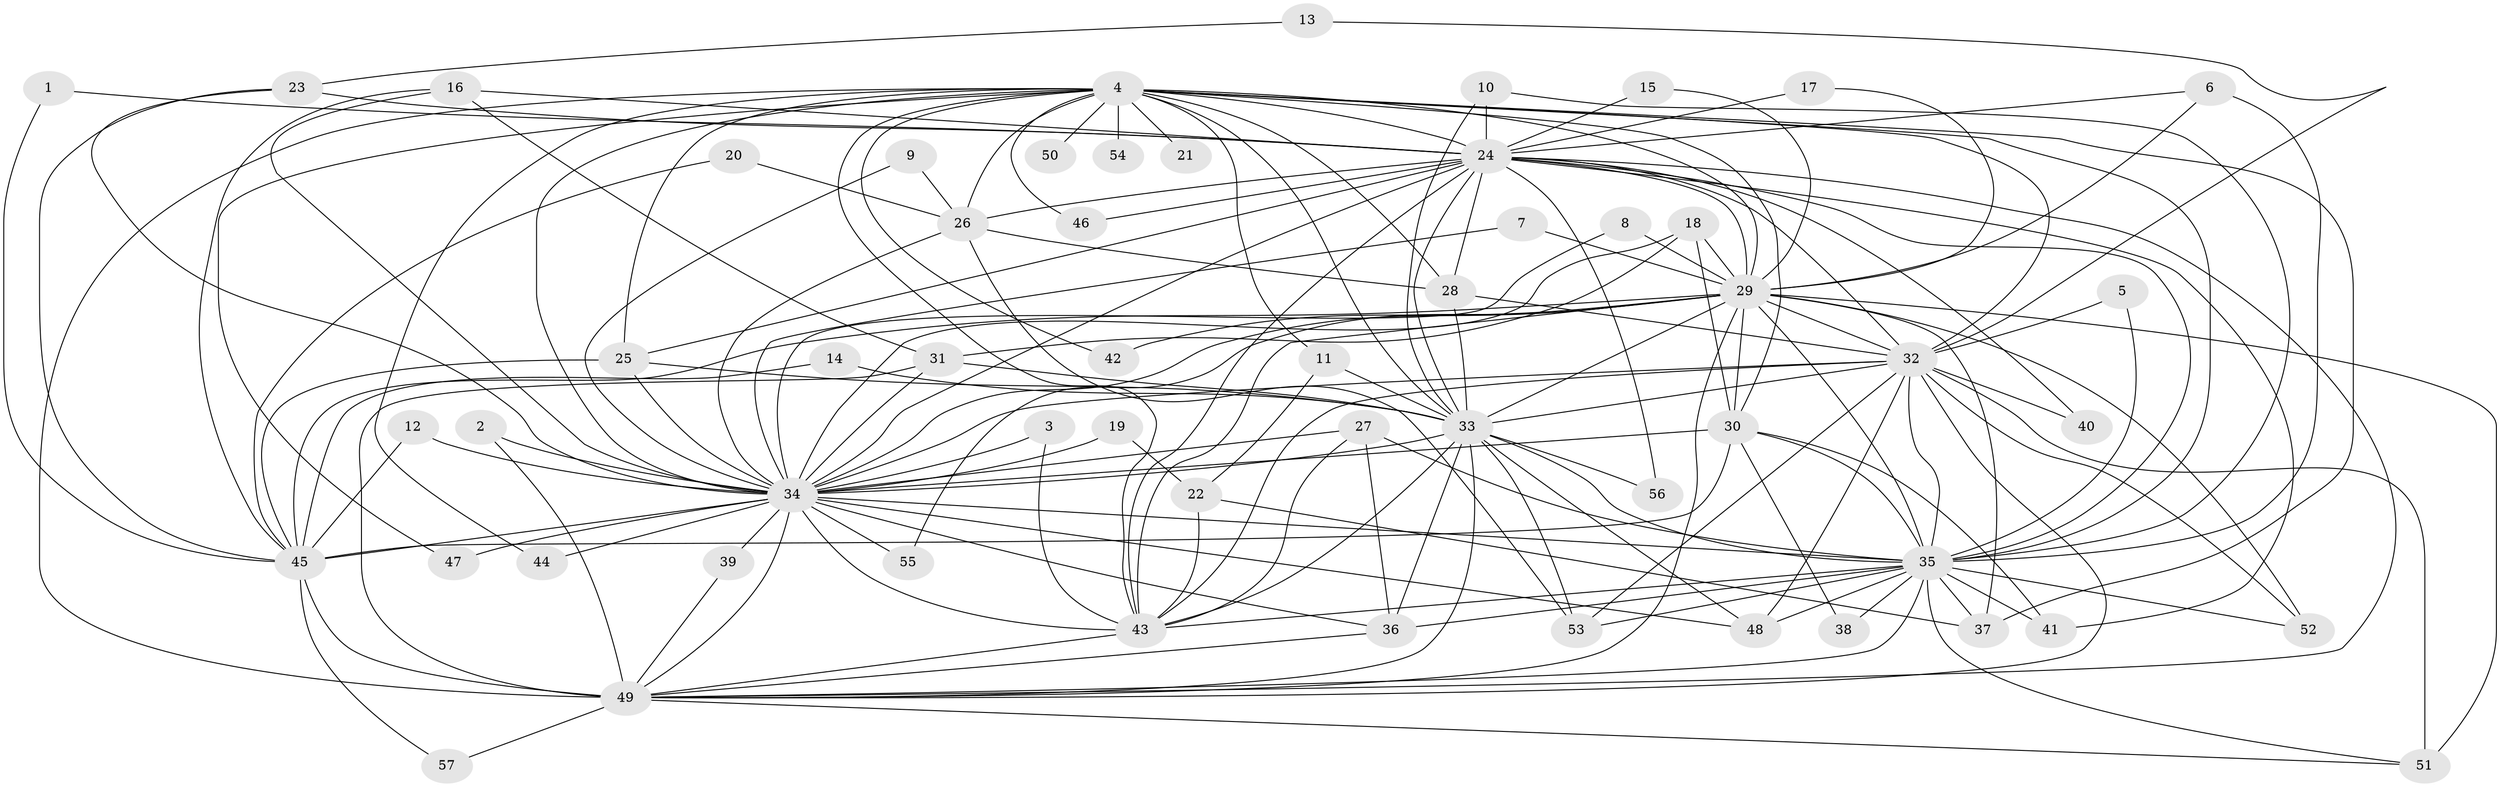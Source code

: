 // original degree distribution, {26: 0.008849557522123894, 17: 0.008849557522123894, 24: 0.017699115044247787, 23: 0.017699115044247787, 19: 0.017699115044247787, 30: 0.008849557522123894, 13: 0.008849557522123894, 10: 0.008849557522123894, 5: 0.07079646017699115, 4: 0.09734513274336283, 2: 0.5575221238938053, 3: 0.168141592920354, 7: 0.008849557522123894}
// Generated by graph-tools (version 1.1) at 2025/25/03/09/25 03:25:41]
// undirected, 57 vertices, 162 edges
graph export_dot {
graph [start="1"]
  node [color=gray90,style=filled];
  1;
  2;
  3;
  4;
  5;
  6;
  7;
  8;
  9;
  10;
  11;
  12;
  13;
  14;
  15;
  16;
  17;
  18;
  19;
  20;
  21;
  22;
  23;
  24;
  25;
  26;
  27;
  28;
  29;
  30;
  31;
  32;
  33;
  34;
  35;
  36;
  37;
  38;
  39;
  40;
  41;
  42;
  43;
  44;
  45;
  46;
  47;
  48;
  49;
  50;
  51;
  52;
  53;
  54;
  55;
  56;
  57;
  1 -- 24 [weight=1.0];
  1 -- 45 [weight=1.0];
  2 -- 34 [weight=1.0];
  2 -- 49 [weight=1.0];
  3 -- 34 [weight=1.0];
  3 -- 43 [weight=1.0];
  4 -- 11 [weight=1.0];
  4 -- 21 [weight=1.0];
  4 -- 24 [weight=2.0];
  4 -- 25 [weight=1.0];
  4 -- 26 [weight=2.0];
  4 -- 28 [weight=2.0];
  4 -- 29 [weight=2.0];
  4 -- 30 [weight=1.0];
  4 -- 32 [weight=3.0];
  4 -- 33 [weight=3.0];
  4 -- 34 [weight=2.0];
  4 -- 35 [weight=2.0];
  4 -- 37 [weight=2.0];
  4 -- 42 [weight=1.0];
  4 -- 43 [weight=3.0];
  4 -- 44 [weight=1.0];
  4 -- 46 [weight=1.0];
  4 -- 47 [weight=1.0];
  4 -- 49 [weight=4.0];
  4 -- 50 [weight=2.0];
  4 -- 54 [weight=2.0];
  5 -- 32 [weight=1.0];
  5 -- 35 [weight=1.0];
  6 -- 24 [weight=1.0];
  6 -- 29 [weight=1.0];
  6 -- 35 [weight=1.0];
  7 -- 29 [weight=1.0];
  7 -- 34 [weight=1.0];
  8 -- 29 [weight=1.0];
  8 -- 34 [weight=1.0];
  9 -- 26 [weight=1.0];
  9 -- 34 [weight=1.0];
  10 -- 24 [weight=1.0];
  10 -- 33 [weight=1.0];
  10 -- 35 [weight=1.0];
  11 -- 22 [weight=1.0];
  11 -- 33 [weight=1.0];
  12 -- 34 [weight=1.0];
  12 -- 45 [weight=1.0];
  13 -- 23 [weight=1.0];
  13 -- 32 [weight=1.0];
  14 -- 33 [weight=1.0];
  14 -- 45 [weight=1.0];
  15 -- 24 [weight=1.0];
  15 -- 29 [weight=1.0];
  16 -- 24 [weight=1.0];
  16 -- 31 [weight=1.0];
  16 -- 34 [weight=1.0];
  16 -- 45 [weight=1.0];
  17 -- 24 [weight=1.0];
  17 -- 29 [weight=1.0];
  18 -- 29 [weight=1.0];
  18 -- 30 [weight=1.0];
  18 -- 31 [weight=1.0];
  18 -- 34 [weight=1.0];
  19 -- 22 [weight=1.0];
  19 -- 34 [weight=1.0];
  20 -- 26 [weight=1.0];
  20 -- 45 [weight=1.0];
  22 -- 37 [weight=1.0];
  22 -- 43 [weight=1.0];
  23 -- 24 [weight=1.0];
  23 -- 34 [weight=1.0];
  23 -- 45 [weight=1.0];
  24 -- 25 [weight=1.0];
  24 -- 26 [weight=1.0];
  24 -- 28 [weight=1.0];
  24 -- 29 [weight=1.0];
  24 -- 32 [weight=1.0];
  24 -- 33 [weight=2.0];
  24 -- 34 [weight=1.0];
  24 -- 35 [weight=2.0];
  24 -- 40 [weight=1.0];
  24 -- 41 [weight=1.0];
  24 -- 43 [weight=1.0];
  24 -- 46 [weight=1.0];
  24 -- 49 [weight=1.0];
  24 -- 56 [weight=1.0];
  25 -- 33 [weight=1.0];
  25 -- 34 [weight=1.0];
  25 -- 45 [weight=1.0];
  26 -- 28 [weight=1.0];
  26 -- 34 [weight=1.0];
  26 -- 53 [weight=1.0];
  27 -- 34 [weight=1.0];
  27 -- 35 [weight=1.0];
  27 -- 36 [weight=1.0];
  27 -- 43 [weight=1.0];
  28 -- 32 [weight=1.0];
  28 -- 33 [weight=1.0];
  29 -- 30 [weight=1.0];
  29 -- 32 [weight=2.0];
  29 -- 33 [weight=1.0];
  29 -- 34 [weight=1.0];
  29 -- 35 [weight=1.0];
  29 -- 37 [weight=1.0];
  29 -- 42 [weight=1.0];
  29 -- 43 [weight=2.0];
  29 -- 45 [weight=1.0];
  29 -- 49 [weight=1.0];
  29 -- 51 [weight=2.0];
  29 -- 52 [weight=1.0];
  29 -- 55 [weight=1.0];
  30 -- 34 [weight=1.0];
  30 -- 35 [weight=1.0];
  30 -- 38 [weight=1.0];
  30 -- 41 [weight=1.0];
  30 -- 45 [weight=1.0];
  31 -- 33 [weight=1.0];
  31 -- 34 [weight=1.0];
  31 -- 49 [weight=1.0];
  32 -- 33 [weight=2.0];
  32 -- 34 [weight=1.0];
  32 -- 35 [weight=1.0];
  32 -- 40 [weight=1.0];
  32 -- 43 [weight=1.0];
  32 -- 48 [weight=1.0];
  32 -- 49 [weight=1.0];
  32 -- 51 [weight=1.0];
  32 -- 52 [weight=1.0];
  32 -- 53 [weight=1.0];
  33 -- 34 [weight=2.0];
  33 -- 35 [weight=2.0];
  33 -- 36 [weight=1.0];
  33 -- 43 [weight=1.0];
  33 -- 48 [weight=1.0];
  33 -- 49 [weight=1.0];
  33 -- 53 [weight=1.0];
  33 -- 56 [weight=1.0];
  34 -- 35 [weight=1.0];
  34 -- 36 [weight=1.0];
  34 -- 39 [weight=1.0];
  34 -- 43 [weight=1.0];
  34 -- 44 [weight=1.0];
  34 -- 45 [weight=1.0];
  34 -- 47 [weight=1.0];
  34 -- 48 [weight=1.0];
  34 -- 49 [weight=1.0];
  34 -- 55 [weight=1.0];
  35 -- 36 [weight=1.0];
  35 -- 37 [weight=1.0];
  35 -- 38 [weight=1.0];
  35 -- 41 [weight=1.0];
  35 -- 43 [weight=1.0];
  35 -- 48 [weight=1.0];
  35 -- 49 [weight=1.0];
  35 -- 51 [weight=1.0];
  35 -- 52 [weight=1.0];
  35 -- 53 [weight=1.0];
  36 -- 49 [weight=1.0];
  39 -- 49 [weight=1.0];
  43 -- 49 [weight=1.0];
  45 -- 49 [weight=3.0];
  45 -- 57 [weight=1.0];
  49 -- 51 [weight=1.0];
  49 -- 57 [weight=1.0];
}
